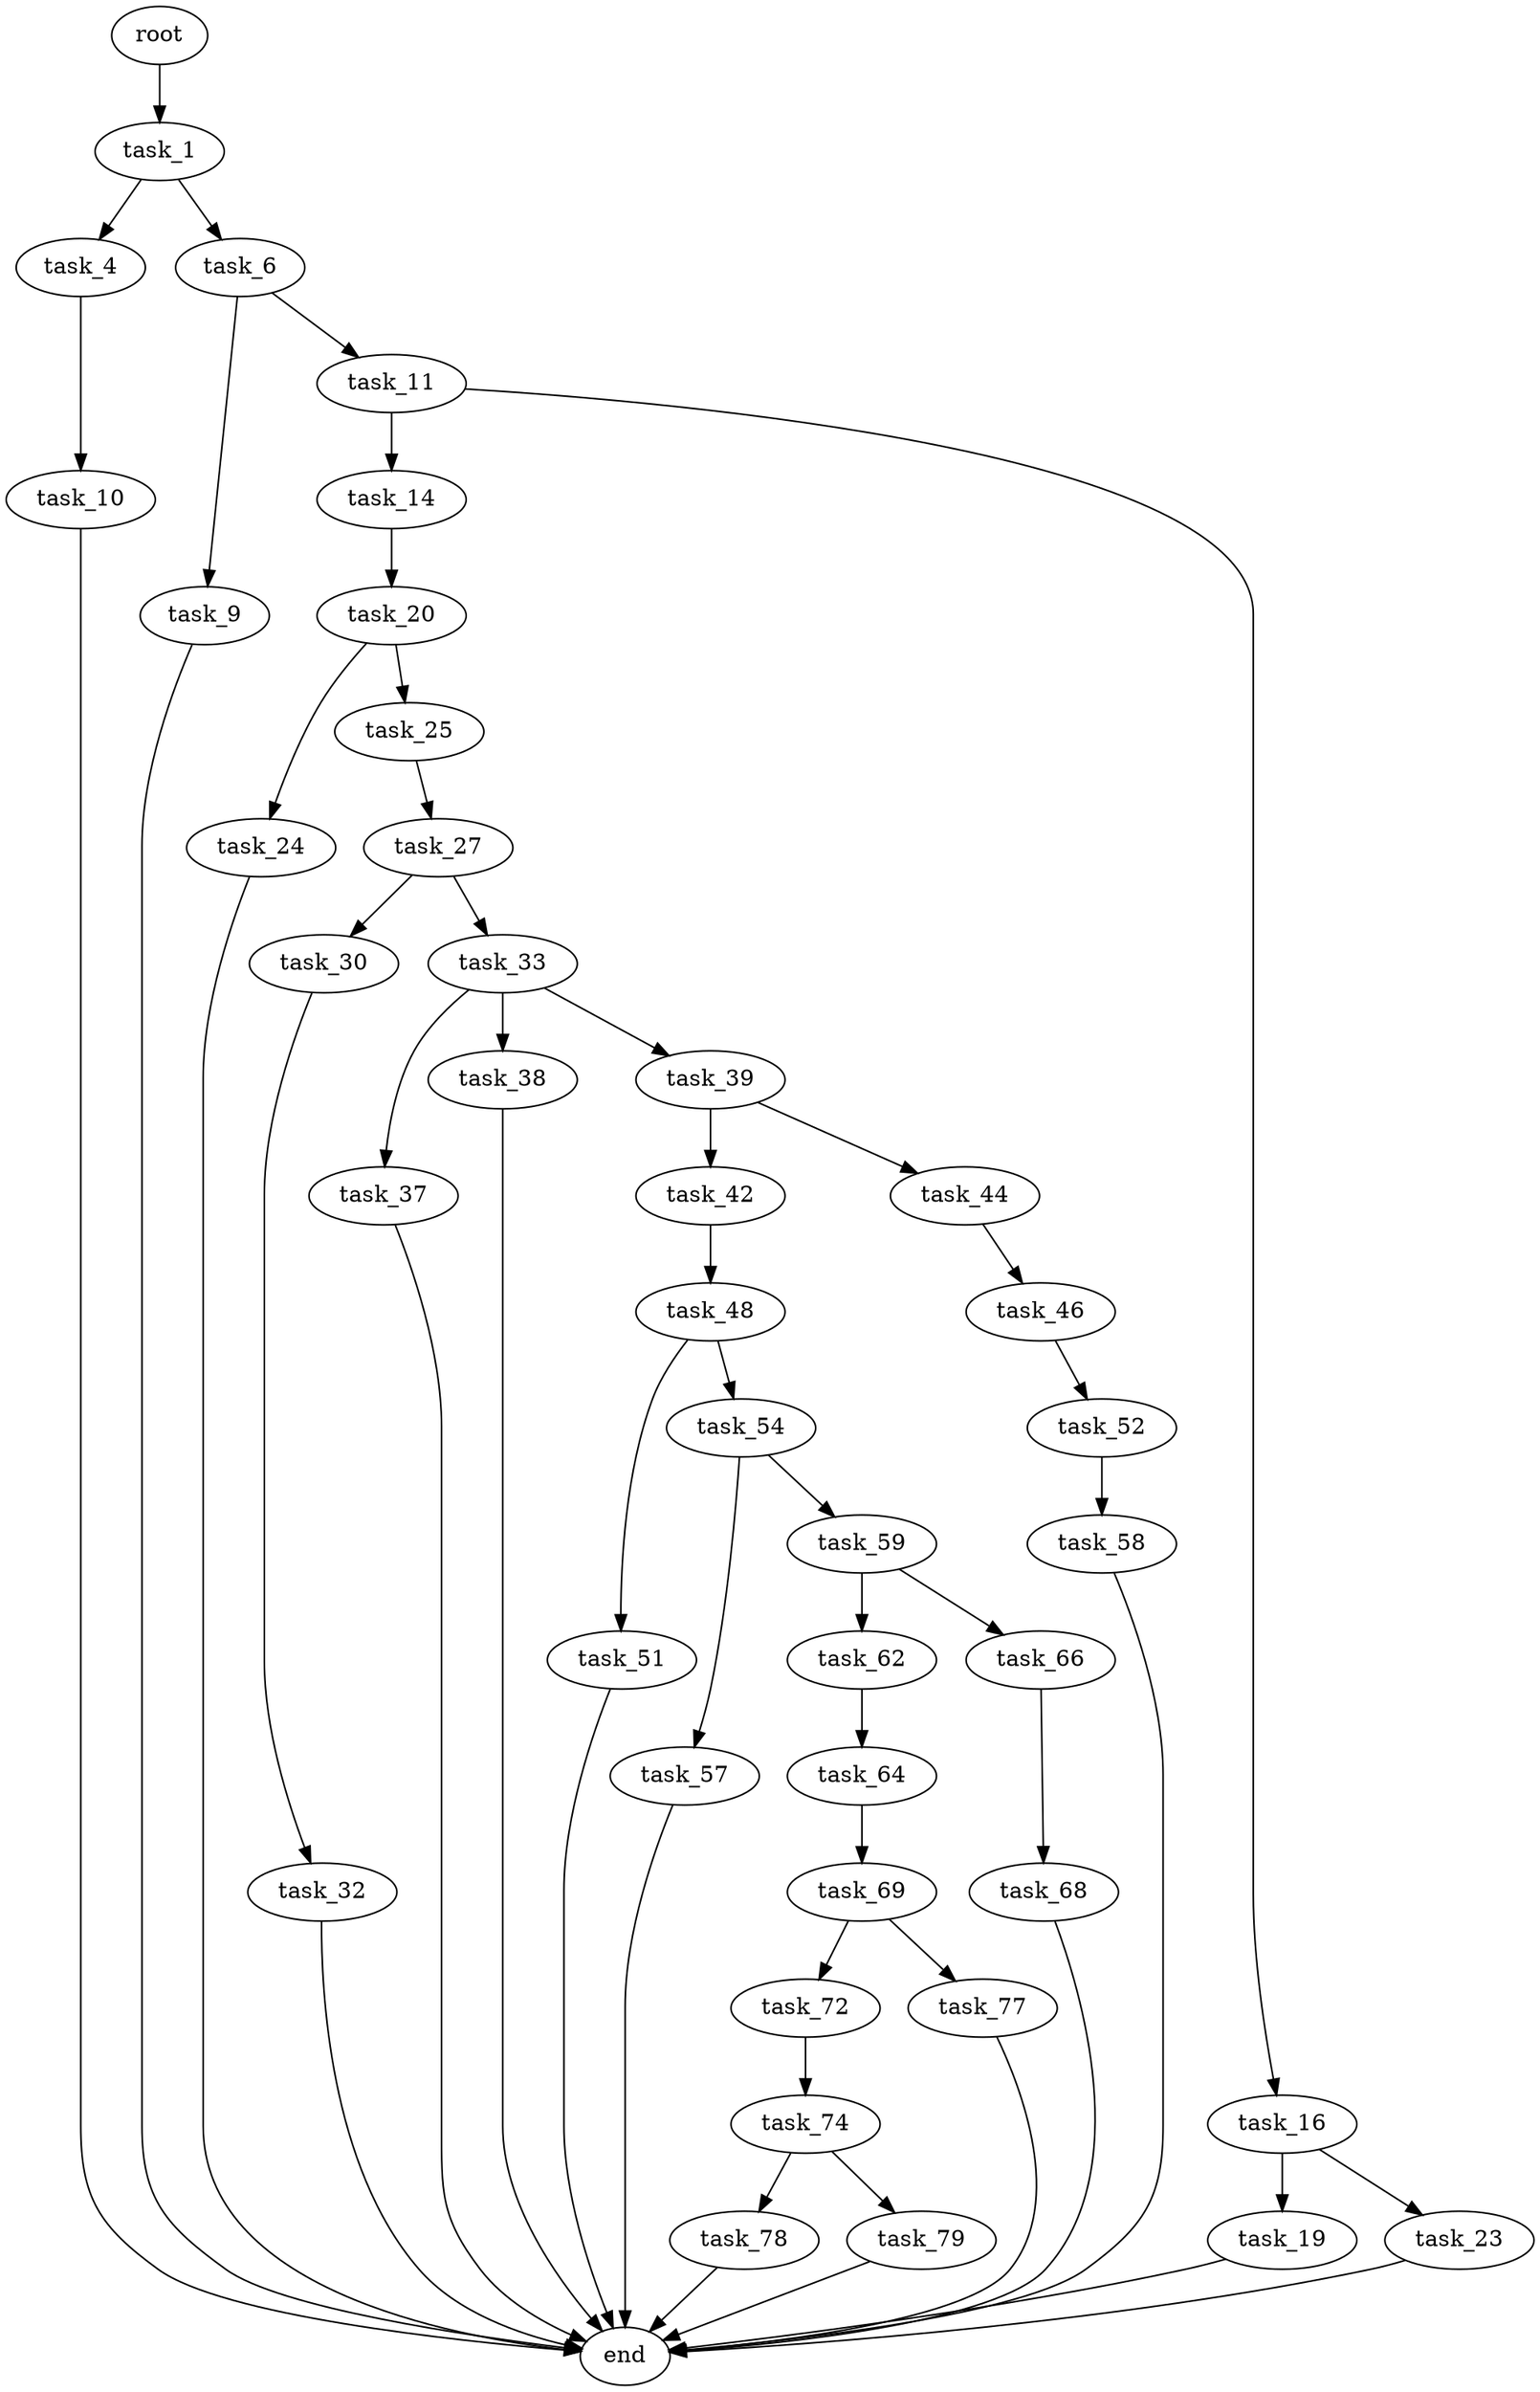digraph G {
  root [size="0.000000"];
  task_1 [size="6429217856.000000"];
  task_4 [size="171077651482.000000"];
  task_6 [size="4039654067.000000"];
  task_9 [size="11755530437.000000"];
  task_10 [size="131473726833.000000"];
  task_11 [size="292080948793.000000"];
  task_14 [size="11644865362.000000"];
  task_16 [size="38151281923.000000"];
  task_19 [size="18391741990.000000"];
  task_20 [size="93971974264.000000"];
  task_23 [size="7291494667.000000"];
  task_24 [size="17104191176.000000"];
  task_25 [size="134217728000.000000"];
  task_27 [size="1630662949.000000"];
  task_30 [size="28991029248.000000"];
  task_32 [size="38367078178.000000"];
  task_33 [size="4903669200.000000"];
  task_37 [size="10045287110.000000"];
  task_38 [size="240645792042.000000"];
  task_39 [size="102078969473.000000"];
  task_42 [size="29997946562.000000"];
  task_44 [size="17107022630.000000"];
  task_46 [size="7683545499.000000"];
  task_48 [size="2909606160.000000"];
  task_51 [size="782757789696.000000"];
  task_52 [size="280633679575.000000"];
  task_54 [size="4759120780.000000"];
  task_57 [size="8172527958.000000"];
  task_58 [size="68719476736.000000"];
  task_59 [size="549755813888.000000"];
  task_62 [size="589011600714.000000"];
  task_64 [size="27268802078.000000"];
  task_66 [size="52200725943.000000"];
  task_68 [size="27307851196.000000"];
  task_69 [size="231928233984.000000"];
  task_72 [size="549755813888.000000"];
  task_74 [size="782757789696.000000"];
  task_77 [size="18847950951.000000"];
  task_78 [size="368293445632.000000"];
  task_79 [size="23289257574.000000"];
  end [size="0.000000"];

  root -> task_1 [size="1.000000"];
  task_1 -> task_4 [size="301989888.000000"];
  task_1 -> task_6 [size="301989888.000000"];
  task_4 -> task_10 [size="301989888.000000"];
  task_6 -> task_9 [size="75497472.000000"];
  task_6 -> task_11 [size="75497472.000000"];
  task_9 -> end [size="1.000000"];
  task_10 -> end [size="1.000000"];
  task_11 -> task_14 [size="209715200.000000"];
  task_11 -> task_16 [size="209715200.000000"];
  task_14 -> task_20 [size="301989888.000000"];
  task_16 -> task_19 [size="838860800.000000"];
  task_16 -> task_23 [size="838860800.000000"];
  task_19 -> end [size="1.000000"];
  task_20 -> task_24 [size="75497472.000000"];
  task_20 -> task_25 [size="75497472.000000"];
  task_23 -> end [size="1.000000"];
  task_24 -> end [size="1.000000"];
  task_25 -> task_27 [size="209715200.000000"];
  task_27 -> task_30 [size="33554432.000000"];
  task_27 -> task_33 [size="33554432.000000"];
  task_30 -> task_32 [size="75497472.000000"];
  task_32 -> end [size="1.000000"];
  task_33 -> task_37 [size="134217728.000000"];
  task_33 -> task_38 [size="134217728.000000"];
  task_33 -> task_39 [size="134217728.000000"];
  task_37 -> end [size="1.000000"];
  task_38 -> end [size="1.000000"];
  task_39 -> task_42 [size="301989888.000000"];
  task_39 -> task_44 [size="301989888.000000"];
  task_42 -> task_48 [size="536870912.000000"];
  task_44 -> task_46 [size="679477248.000000"];
  task_46 -> task_52 [size="33554432.000000"];
  task_48 -> task_51 [size="301989888.000000"];
  task_48 -> task_54 [size="301989888.000000"];
  task_51 -> end [size="1.000000"];
  task_52 -> task_58 [size="838860800.000000"];
  task_54 -> task_57 [size="75497472.000000"];
  task_54 -> task_59 [size="75497472.000000"];
  task_57 -> end [size="1.000000"];
  task_58 -> end [size="1.000000"];
  task_59 -> task_62 [size="536870912.000000"];
  task_59 -> task_66 [size="536870912.000000"];
  task_62 -> task_64 [size="536870912.000000"];
  task_64 -> task_69 [size="536870912.000000"];
  task_66 -> task_68 [size="838860800.000000"];
  task_68 -> end [size="1.000000"];
  task_69 -> task_72 [size="301989888.000000"];
  task_69 -> task_77 [size="301989888.000000"];
  task_72 -> task_74 [size="536870912.000000"];
  task_74 -> task_78 [size="679477248.000000"];
  task_74 -> task_79 [size="679477248.000000"];
  task_77 -> end [size="1.000000"];
  task_78 -> end [size="1.000000"];
  task_79 -> end [size="1.000000"];
}
